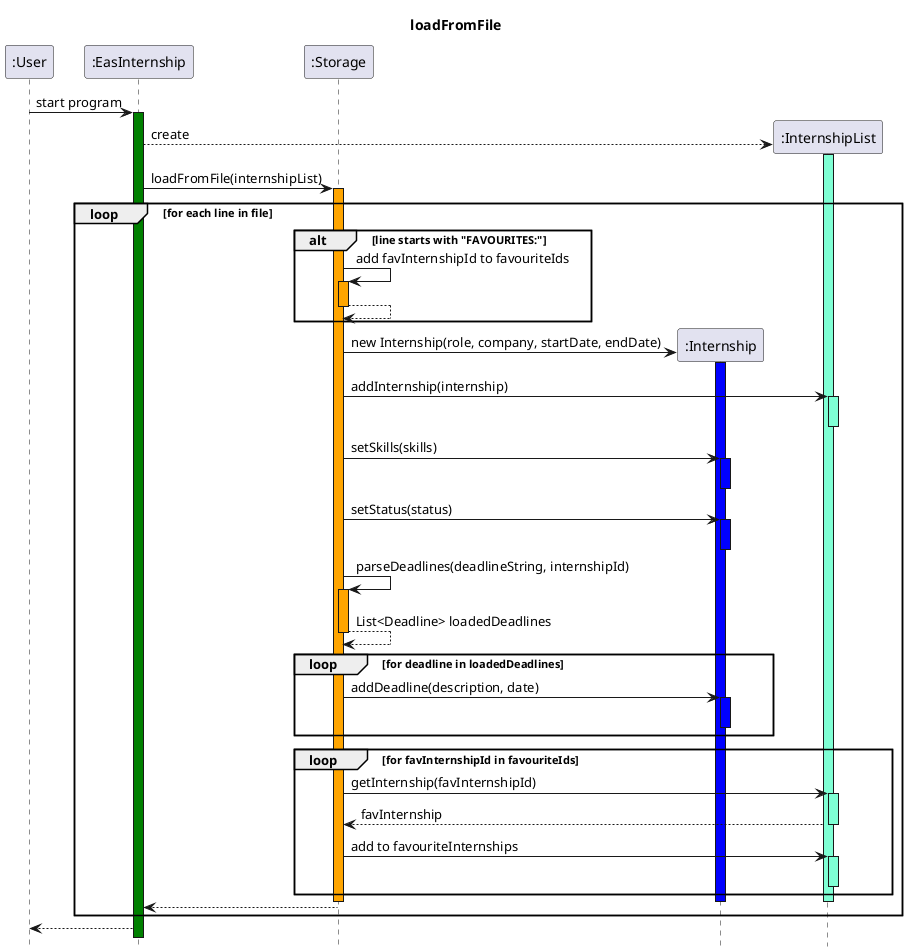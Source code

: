@startuml
Title loadFromFile
hide footbox
participant ":User"
participant ":EasInternship"
participant ":Storage"
participant ":Internship"
participant ":InternshipList"

":User"->":EasInternship": start program
activate ":EasInternship" #green
":EasInternship"-->":InternshipList" **: create
activate ":InternshipList" #aquamarine
deactivate ":InternshipList"
":EasInternship"->":Storage": loadFromFile(internshipList)
activate ":Storage" #orange

loop for each line in file

    alt line starts with "FAVOURITES:"
        ":Storage" -> ":Storage" : add favInternshipId to favouriteIds
        activate ":Storage" #orange
        return

        end

    ":Storage"-> ":Internship" **: new Internship(role, company, startDate, endDate)
    activate ":Internship" #blue
    ":Storage"->":InternshipList": addInternship(internship)
    activate ":InternshipList" #aquamarine
    deactivate ":InternshipList"
    ":Storage" -> ":Internship" :setSkills(skills)
    activate ":Internship" #blue
    deactivate ":Internship"
    ":Storage" -> ":Internship" : setStatus(status)
    activate ":Internship" #blue
    deactivate ":Internship"

    ":Storage" -> ":Storage": parseDeadlines(deadlineString, internshipId)
    activate ":Storage" #orange
    return List<Deadline> loadedDeadlines
    loop for deadline in loadedDeadlines
        ":Storage" -> ":Internship" : addDeadline(description, date)
        activate ":Internship" #blue
        deactivate ":Internship"
    end

    loop for favInternshipId in favouriteIds
        ":Storage" -> ":InternshipList" : getInternship(favInternshipId)
        activate ":InternshipList" #aquamarine
        ":InternshipList" --> ":Storage" : favInternship
        deactivate ":InternshipList"
        ":Storage" -> ":InternshipList" : add to favouriteInternships
        activate ":InternshipList" #aquamarine
        deactivate ":InternshipList"
    end

        deactivate ":Storage"
        deactivate ":Internship"
        deactivate ":InternshipList"
        ":Storage" --> ":EasInternship"
end

deactivate ":Storage"
":EasInternship"--> ":User"


@enduml

